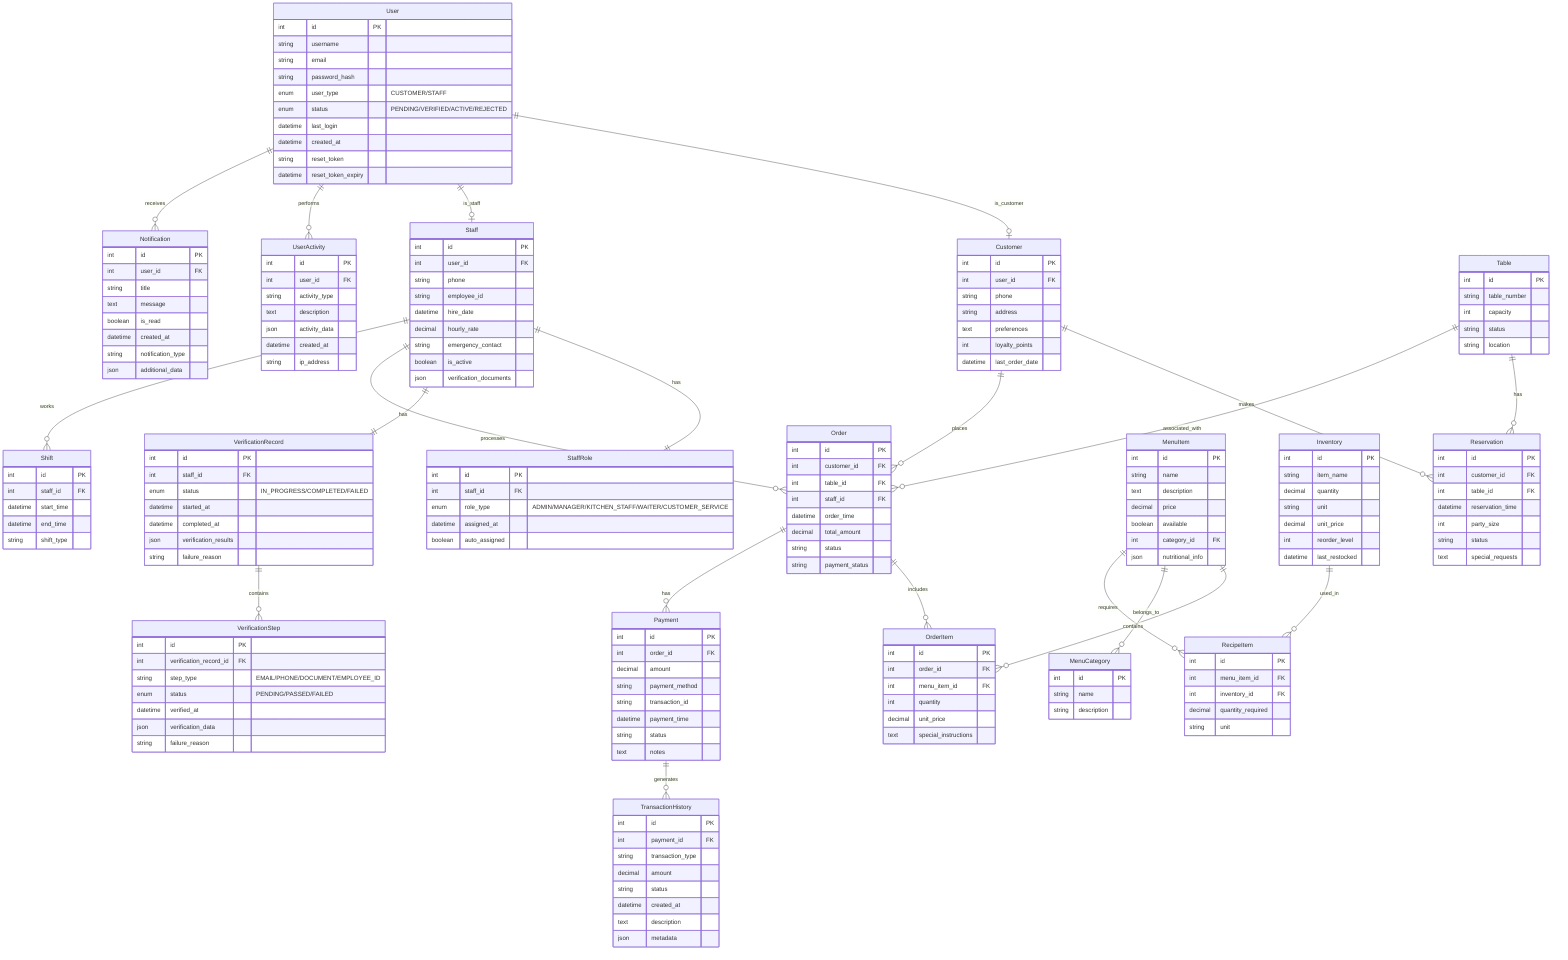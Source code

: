 erDiagram
    %% User Management and Authentication
    User ||--o| Customer : is_customer
    User ||--o| Staff : is_staff
    User ||--o{ UserActivity : performs
    User ||--o{ Notification : receives
    
    %% Staff Management
    Staff ||--|| StaffRole : has
    Staff ||--|| VerificationRecord : has
    VerificationRecord ||--o{ VerificationStep : contains
    
    %% Restaurant Operations
    Customer ||--o{ Reservation : makes
    Customer ||--o{ Order : places
    Table ||--o{ Reservation : has
    Table ||--o{ Order : associated_with
    
    %% Menu and Inventory
    MenuItem ||--o{ OrderItem : contains
    MenuItem ||--o{ MenuCategory : belongs_to
    Order ||--o{ OrderItem : includes
    MenuItem ||--o{ RecipeItem : requires
    Inventory ||--o{ RecipeItem : used_in
    
    %% Staff Operations
    Staff ||--o{ Order : processes
    Staff ||--o{ Shift : works
    
    %% Financial
    Order ||--o{ Payment : has
    Payment ||--o{ TransactionHistory : generates

    User {
        int id PK
        string username
        string email
        string password_hash
        enum user_type "CUSTOMER/STAFF"
        enum status "PENDING/VERIFIED/ACTIVE/REJECTED"
        datetime last_login
        datetime created_at
        string reset_token
        datetime reset_token_expiry
    }

    VerificationRecord {
        int id PK
        int staff_id FK
        enum status "IN_PROGRESS/COMPLETED/FAILED"
        datetime started_at
        datetime completed_at
        json verification_results
        string failure_reason
    }

    VerificationStep {
        int id PK
        int verification_record_id FK
        string step_type "EMAIL/PHONE/DOCUMENT/EMPLOYEE_ID"
        enum status "PENDING/PASSED/FAILED"
        datetime verified_at
        json verification_data
        string failure_reason
    }

    StaffRole {
        int id PK
        int staff_id FK
        enum role_type "ADMIN/MANAGER/KITCHEN_STAFF/WAITER/CUSTOMER_SERVICE"
        datetime assigned_at
        boolean auto_assigned
    }

    UserActivity {
        int id PK
        int user_id FK
        string activity_type
        text description
        json activity_data
        datetime created_at
        string ip_address
    }

    Notification {
        int id PK
        int user_id FK
        string title
        text message
        boolean is_read
        datetime created_at
        string notification_type
        json additional_data
    }

    TransactionHistory {
        int id PK
        int payment_id FK
        string transaction_type
        decimal amount
        string status
        datetime created_at
        text description
        json metadata
    }
    
    Customer {
        int id PK
        int user_id FK
        string phone
        string address
        text preferences
        int loyalty_points
        datetime last_order_date
    }
    
    Staff {
        int id PK
        int user_id FK
        string phone
        string employee_id
        datetime hire_date
        decimal hourly_rate
        string emergency_contact
        boolean is_active
        json verification_documents
    }
    
    Payment {
        int id PK
        int order_id FK
        decimal amount
        string payment_method
        string transaction_id
        datetime payment_time
        string status
        text notes
    }
    
    Reservation {
        int id PK
        int customer_id FK
        int table_id FK
        datetime reservation_time
        int party_size
        string status
        text special_requests
    }
    
    Table {
        int id PK
        string table_number
        int capacity
        string status
        string location
    }
    
    Order {
        int id PK
        int customer_id FK
        int table_id FK
        int staff_id FK
        datetime order_time
        decimal total_amount
        string status
        string payment_status
    }
    
    MenuItem {
        int id PK
        string name
        text description
        decimal price
        boolean available
        int category_id FK
        json nutritional_info
    }
    
    MenuCategory {
        int id PK
        string name
        string description
    }
    
    OrderItem {
        int id PK
        int order_id FK
        int menu_item_id FK
        int quantity
        decimal unit_price
        text special_instructions
    }
    
    Inventory {
        int id PK
        string item_name
        decimal quantity
        string unit
        decimal unit_price
        int reorder_level
        datetime last_restocked
    }
    
    RecipeItem {
        int id PK
        int menu_item_id FK
        int inventory_id FK
        decimal quantity_required
        string unit
    }
    
    Shift {
        int id PK
        int staff_id FK
        datetime start_time
        datetime end_time
        string shift_type
    }